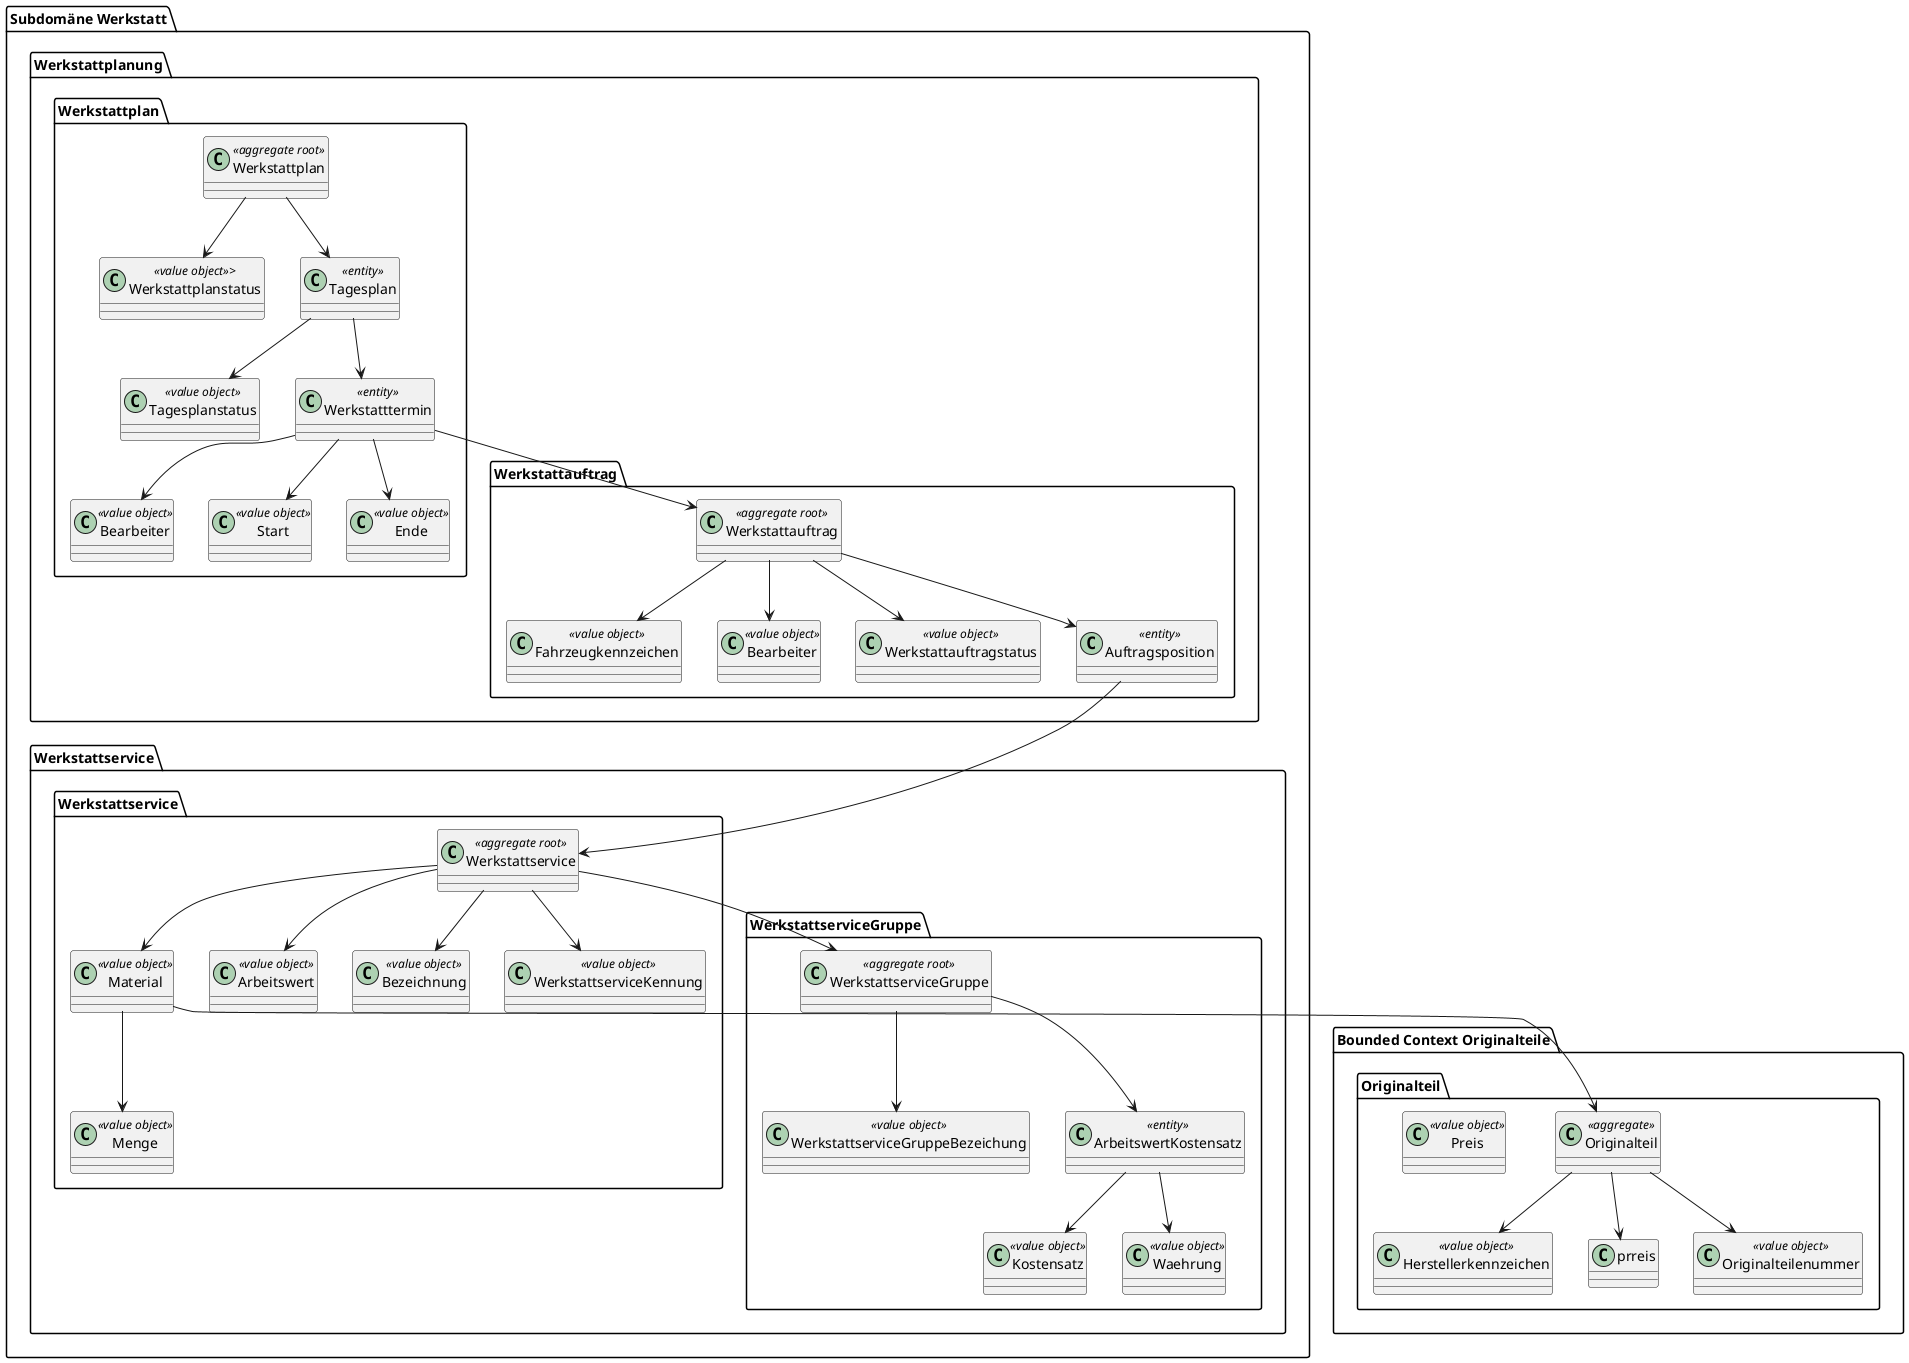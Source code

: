 
@startuml
'https://plantuml.com/class-diagram

package "Subdomäne Werkstatt" as sdWerkstatt {

    package "Werkstattservice" as bcWerkstattservice {
        package "Werkstattservice" as aggWerkstattservice {
            class Werkstattservice <<aggregate root>>
            class Bezeichnung <<value object>>
            class WerkstattserviceKennung <<value object>>
            class Material <<value object>>
            class Menge <<value object>>
            class Arbeitswert <<value object>>

            Werkstattservice --> Bezeichnung
            Werkstattservice --> WerkstattserviceKennung
            Werkstattservice --> Material
            Material --> Menge
            Werkstattservice --> Arbeitswert

        }

         package "WerkstattserviceGruppe" as aggWerkstattserviceGruppe {
            class WerkstattserviceGruppe <<aggregate root>>
            class WerkstattserviceGruppeBezeichung <<value object>>
            class ArbeitswertKostensatz <<entity>>
            class Kostensatz <<value object>>
            class Waehrung <<value object>>

            WerkstattserviceGruppe --> WerkstattserviceGruppeBezeichung
            WerkstattserviceGruppe --> ArbeitswertKostensatz
            ArbeitswertKostensatz --> Kostensatz
            ArbeitswertKostensatz --> Waehrung
        }

        Werkstattservice --> WerkstattserviceGruppe
    }

    package "Werkstattplanung" as bcWplan {
        package "Werkstattplan" as aggWplan {
            class "Werkstattplan" as theAggregateRoot <<aggregate root>>
            class "Werkstattplanstatus" as status <<value object>>>
            class "Tagesplan" as tagesplan <<entity>>
            class "Tagesplanstatus" as tagesplanstatus <<value object>>
            class "Werkstatttermin" as termin <<entity>>
            class "Start" as start <<value object>>
            class "Ende" as ende <<value object>>
            class "Bearbeiter" as bearbeiter <<value object>>

            theAggregateRoot --> status
            theAggregateRoot --> tagesplan
            tagesplan --> tagesplanstatus
            tagesplan --> termin
            termin --> start
            termin --> ende
            termin --> bearbeiter
        }

        package "Werkstattauftrag" as wauftrag {

            class Werkstattauftrag <<aggregate root>>
            class Fahrzeugkennzeichen <<value object>>
            class Bearbeiter <<value object>>
            class Werkstattauftragstatus <<value object>>
            class Auftragsposition <<entity>>

            Werkstattauftrag --> Fahrzeugkennzeichen
            Werkstattauftrag --> Bearbeiter
            Werkstattauftrag --> Werkstattauftragstatus
            Werkstattauftrag --> Auftragsposition
        }
    }

    termin --> Werkstattauftrag

}

package "Bounded Context Originalteile" as bcteile {

    package "Originalteil" as eteil {
        class "Originalteil" as OriginalteilAggregate <<aggregate>>
        class "Originalteilenummer" as OriginalteileNummer <<value object>>
        class "Herstellerkennzeichen" as herstellerkennzeichen <<value object>>
        class "Preis"  as preis <<value object>>
        OriginalteilAggregate --> prreis
        OriginalteilAggregate --> OriginalteileNummer
        OriginalteilAggregate --> herstellerkennzeichen
    }

}

Material --> OriginalteilAggregate
Auftragsposition --> Werkstattservice

@enduml